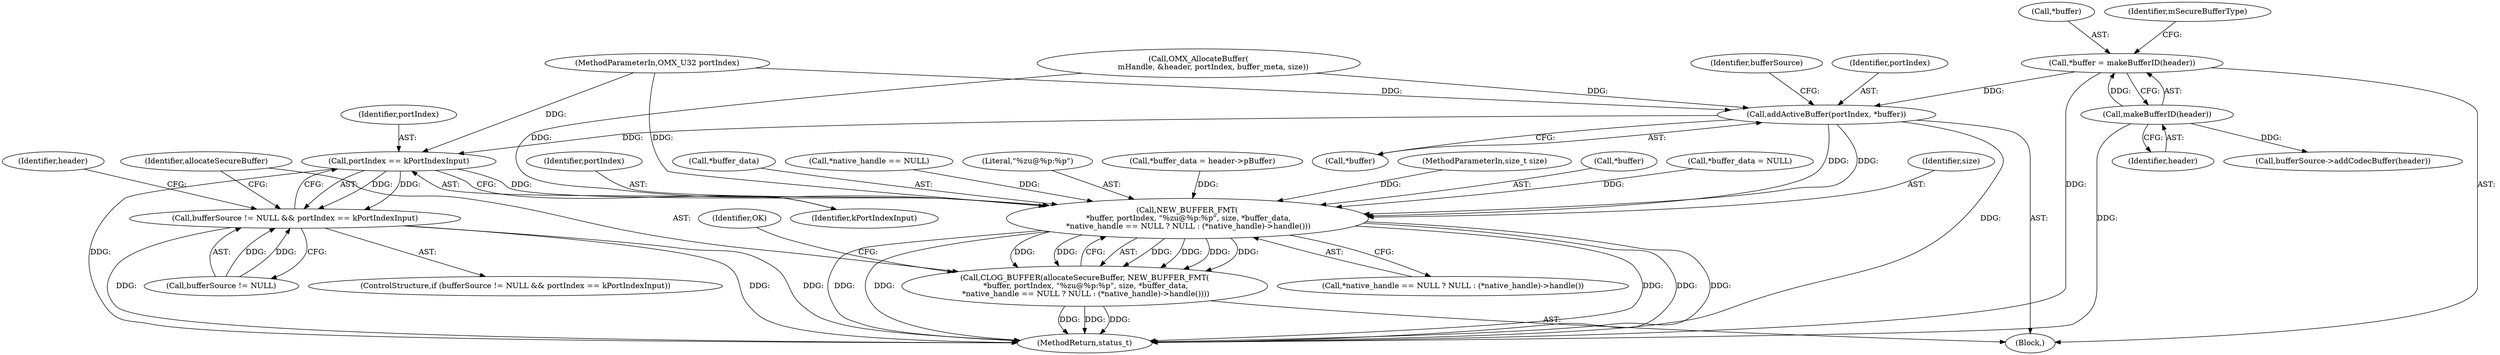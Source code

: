 digraph "0_Android_1d4feebdb85db46e138530f360d9ff2490e14353@pointer" {
"1000185" [label="(Call,*buffer = makeBufferID(header))"];
"1000188" [label="(Call,makeBufferID(header))"];
"1000223" [label="(Call,addActiveBuffer(portIndex, *buffer))"];
"1000233" [label="(Call,portIndex == kPortIndexInput)"];
"1000229" [label="(Call,bufferSource != NULL && portIndex == kPortIndexInput)"];
"1000241" [label="(Call,NEW_BUFFER_FMT(\n *buffer, portIndex, \"%zu@%p:%p\", size, *buffer_data,\n *native_handle == NULL ? NULL : (*native_handle)->handle()))"];
"1000239" [label="(Call,CLOG_BUFFER(allocateSecureBuffer, NEW_BUFFER_FMT(\n *buffer, portIndex, \"%zu@%p:%p\", size, *buffer_data,\n *native_handle == NULL ? NULL : (*native_handle)->handle())))"];
"1000246" [label="(Identifier,size)"];
"1000244" [label="(Identifier,portIndex)"];
"1000249" [label="(Call,*native_handle == NULL ? NULL : (*native_handle)->handle())"];
"1000228" [label="(ControlStructure,if (bufferSource != NULL && portIndex == kPortIndexInput))"];
"1000237" [label="(Call,bufferSource->addCodecBuffer(header))"];
"1000235" [label="(Identifier,kPortIndexInput)"];
"1000103" [label="(MethodParameterIn,size_t size)"];
"1000242" [label="(Call,*buffer)"];
"1000186" [label="(Call,*buffer)"];
"1000258" [label="(MethodReturn,status_t)"];
"1000223" [label="(Call,addActiveBuffer(portIndex, *buffer))"];
"1000233" [label="(Call,portIndex == kPortIndexInput)"];
"1000239" [label="(Call,CLOG_BUFFER(allocateSecureBuffer, NEW_BUFFER_FMT(\n *buffer, portIndex, \"%zu@%p:%p\", size, *buffer_data,\n *native_handle == NULL ? NULL : (*native_handle)->handle())))"];
"1000257" [label="(Identifier,OK)"];
"1000240" [label="(Identifier,allocateSecureBuffer)"];
"1000185" [label="(Call,*buffer = makeBufferID(header))"];
"1000229" [label="(Call,bufferSource != NULL && portIndex == kPortIndexInput)"];
"1000107" [label="(Block,)"];
"1000230" [label="(Call,bufferSource != NULL)"];
"1000197" [label="(Call,*buffer_data = NULL)"];
"1000149" [label="(Call,OMX_AllocateBuffer(\n            mHandle, &header, portIndex, buffer_meta, size))"];
"1000193" [label="(Identifier,mSecureBufferType)"];
"1000189" [label="(Identifier,header)"];
"1000238" [label="(Identifier,header)"];
"1000225" [label="(Call,*buffer)"];
"1000102" [label="(MethodParameterIn,OMX_U32 portIndex)"];
"1000241" [label="(Call,NEW_BUFFER_FMT(\n *buffer, portIndex, \"%zu@%p:%p\", size, *buffer_data,\n *native_handle == NULL ? NULL : (*native_handle)->handle()))"];
"1000231" [label="(Identifier,bufferSource)"];
"1000247" [label="(Call,*buffer_data)"];
"1000234" [label="(Identifier,portIndex)"];
"1000224" [label="(Identifier,portIndex)"];
"1000188" [label="(Call,makeBufferID(header))"];
"1000250" [label="(Call,*native_handle == NULL)"];
"1000245" [label="(Literal,\"%zu@%p:%p\")"];
"1000213" [label="(Call,*buffer_data = header->pBuffer)"];
"1000185" -> "1000107"  [label="AST: "];
"1000185" -> "1000188"  [label="CFG: "];
"1000186" -> "1000185"  [label="AST: "];
"1000188" -> "1000185"  [label="AST: "];
"1000193" -> "1000185"  [label="CFG: "];
"1000185" -> "1000258"  [label="DDG: "];
"1000188" -> "1000185"  [label="DDG: "];
"1000185" -> "1000223"  [label="DDG: "];
"1000188" -> "1000189"  [label="CFG: "];
"1000189" -> "1000188"  [label="AST: "];
"1000188" -> "1000258"  [label="DDG: "];
"1000188" -> "1000237"  [label="DDG: "];
"1000223" -> "1000107"  [label="AST: "];
"1000223" -> "1000225"  [label="CFG: "];
"1000224" -> "1000223"  [label="AST: "];
"1000225" -> "1000223"  [label="AST: "];
"1000231" -> "1000223"  [label="CFG: "];
"1000223" -> "1000258"  [label="DDG: "];
"1000149" -> "1000223"  [label="DDG: "];
"1000102" -> "1000223"  [label="DDG: "];
"1000223" -> "1000233"  [label="DDG: "];
"1000223" -> "1000241"  [label="DDG: "];
"1000223" -> "1000241"  [label="DDG: "];
"1000233" -> "1000229"  [label="AST: "];
"1000233" -> "1000235"  [label="CFG: "];
"1000234" -> "1000233"  [label="AST: "];
"1000235" -> "1000233"  [label="AST: "];
"1000229" -> "1000233"  [label="CFG: "];
"1000233" -> "1000258"  [label="DDG: "];
"1000233" -> "1000229"  [label="DDG: "];
"1000233" -> "1000229"  [label="DDG: "];
"1000102" -> "1000233"  [label="DDG: "];
"1000233" -> "1000241"  [label="DDG: "];
"1000229" -> "1000228"  [label="AST: "];
"1000229" -> "1000230"  [label="CFG: "];
"1000230" -> "1000229"  [label="AST: "];
"1000238" -> "1000229"  [label="CFG: "];
"1000240" -> "1000229"  [label="CFG: "];
"1000229" -> "1000258"  [label="DDG: "];
"1000229" -> "1000258"  [label="DDG: "];
"1000229" -> "1000258"  [label="DDG: "];
"1000230" -> "1000229"  [label="DDG: "];
"1000230" -> "1000229"  [label="DDG: "];
"1000241" -> "1000239"  [label="AST: "];
"1000241" -> "1000249"  [label="CFG: "];
"1000242" -> "1000241"  [label="AST: "];
"1000244" -> "1000241"  [label="AST: "];
"1000245" -> "1000241"  [label="AST: "];
"1000246" -> "1000241"  [label="AST: "];
"1000247" -> "1000241"  [label="AST: "];
"1000249" -> "1000241"  [label="AST: "];
"1000239" -> "1000241"  [label="CFG: "];
"1000241" -> "1000258"  [label="DDG: "];
"1000241" -> "1000258"  [label="DDG: "];
"1000241" -> "1000258"  [label="DDG: "];
"1000241" -> "1000258"  [label="DDG: "];
"1000241" -> "1000258"  [label="DDG: "];
"1000241" -> "1000239"  [label="DDG: "];
"1000241" -> "1000239"  [label="DDG: "];
"1000241" -> "1000239"  [label="DDG: "];
"1000241" -> "1000239"  [label="DDG: "];
"1000241" -> "1000239"  [label="DDG: "];
"1000241" -> "1000239"  [label="DDG: "];
"1000102" -> "1000241"  [label="DDG: "];
"1000149" -> "1000241"  [label="DDG: "];
"1000103" -> "1000241"  [label="DDG: "];
"1000213" -> "1000241"  [label="DDG: "];
"1000197" -> "1000241"  [label="DDG: "];
"1000250" -> "1000241"  [label="DDG: "];
"1000239" -> "1000107"  [label="AST: "];
"1000240" -> "1000239"  [label="AST: "];
"1000257" -> "1000239"  [label="CFG: "];
"1000239" -> "1000258"  [label="DDG: "];
"1000239" -> "1000258"  [label="DDG: "];
"1000239" -> "1000258"  [label="DDG: "];
}
